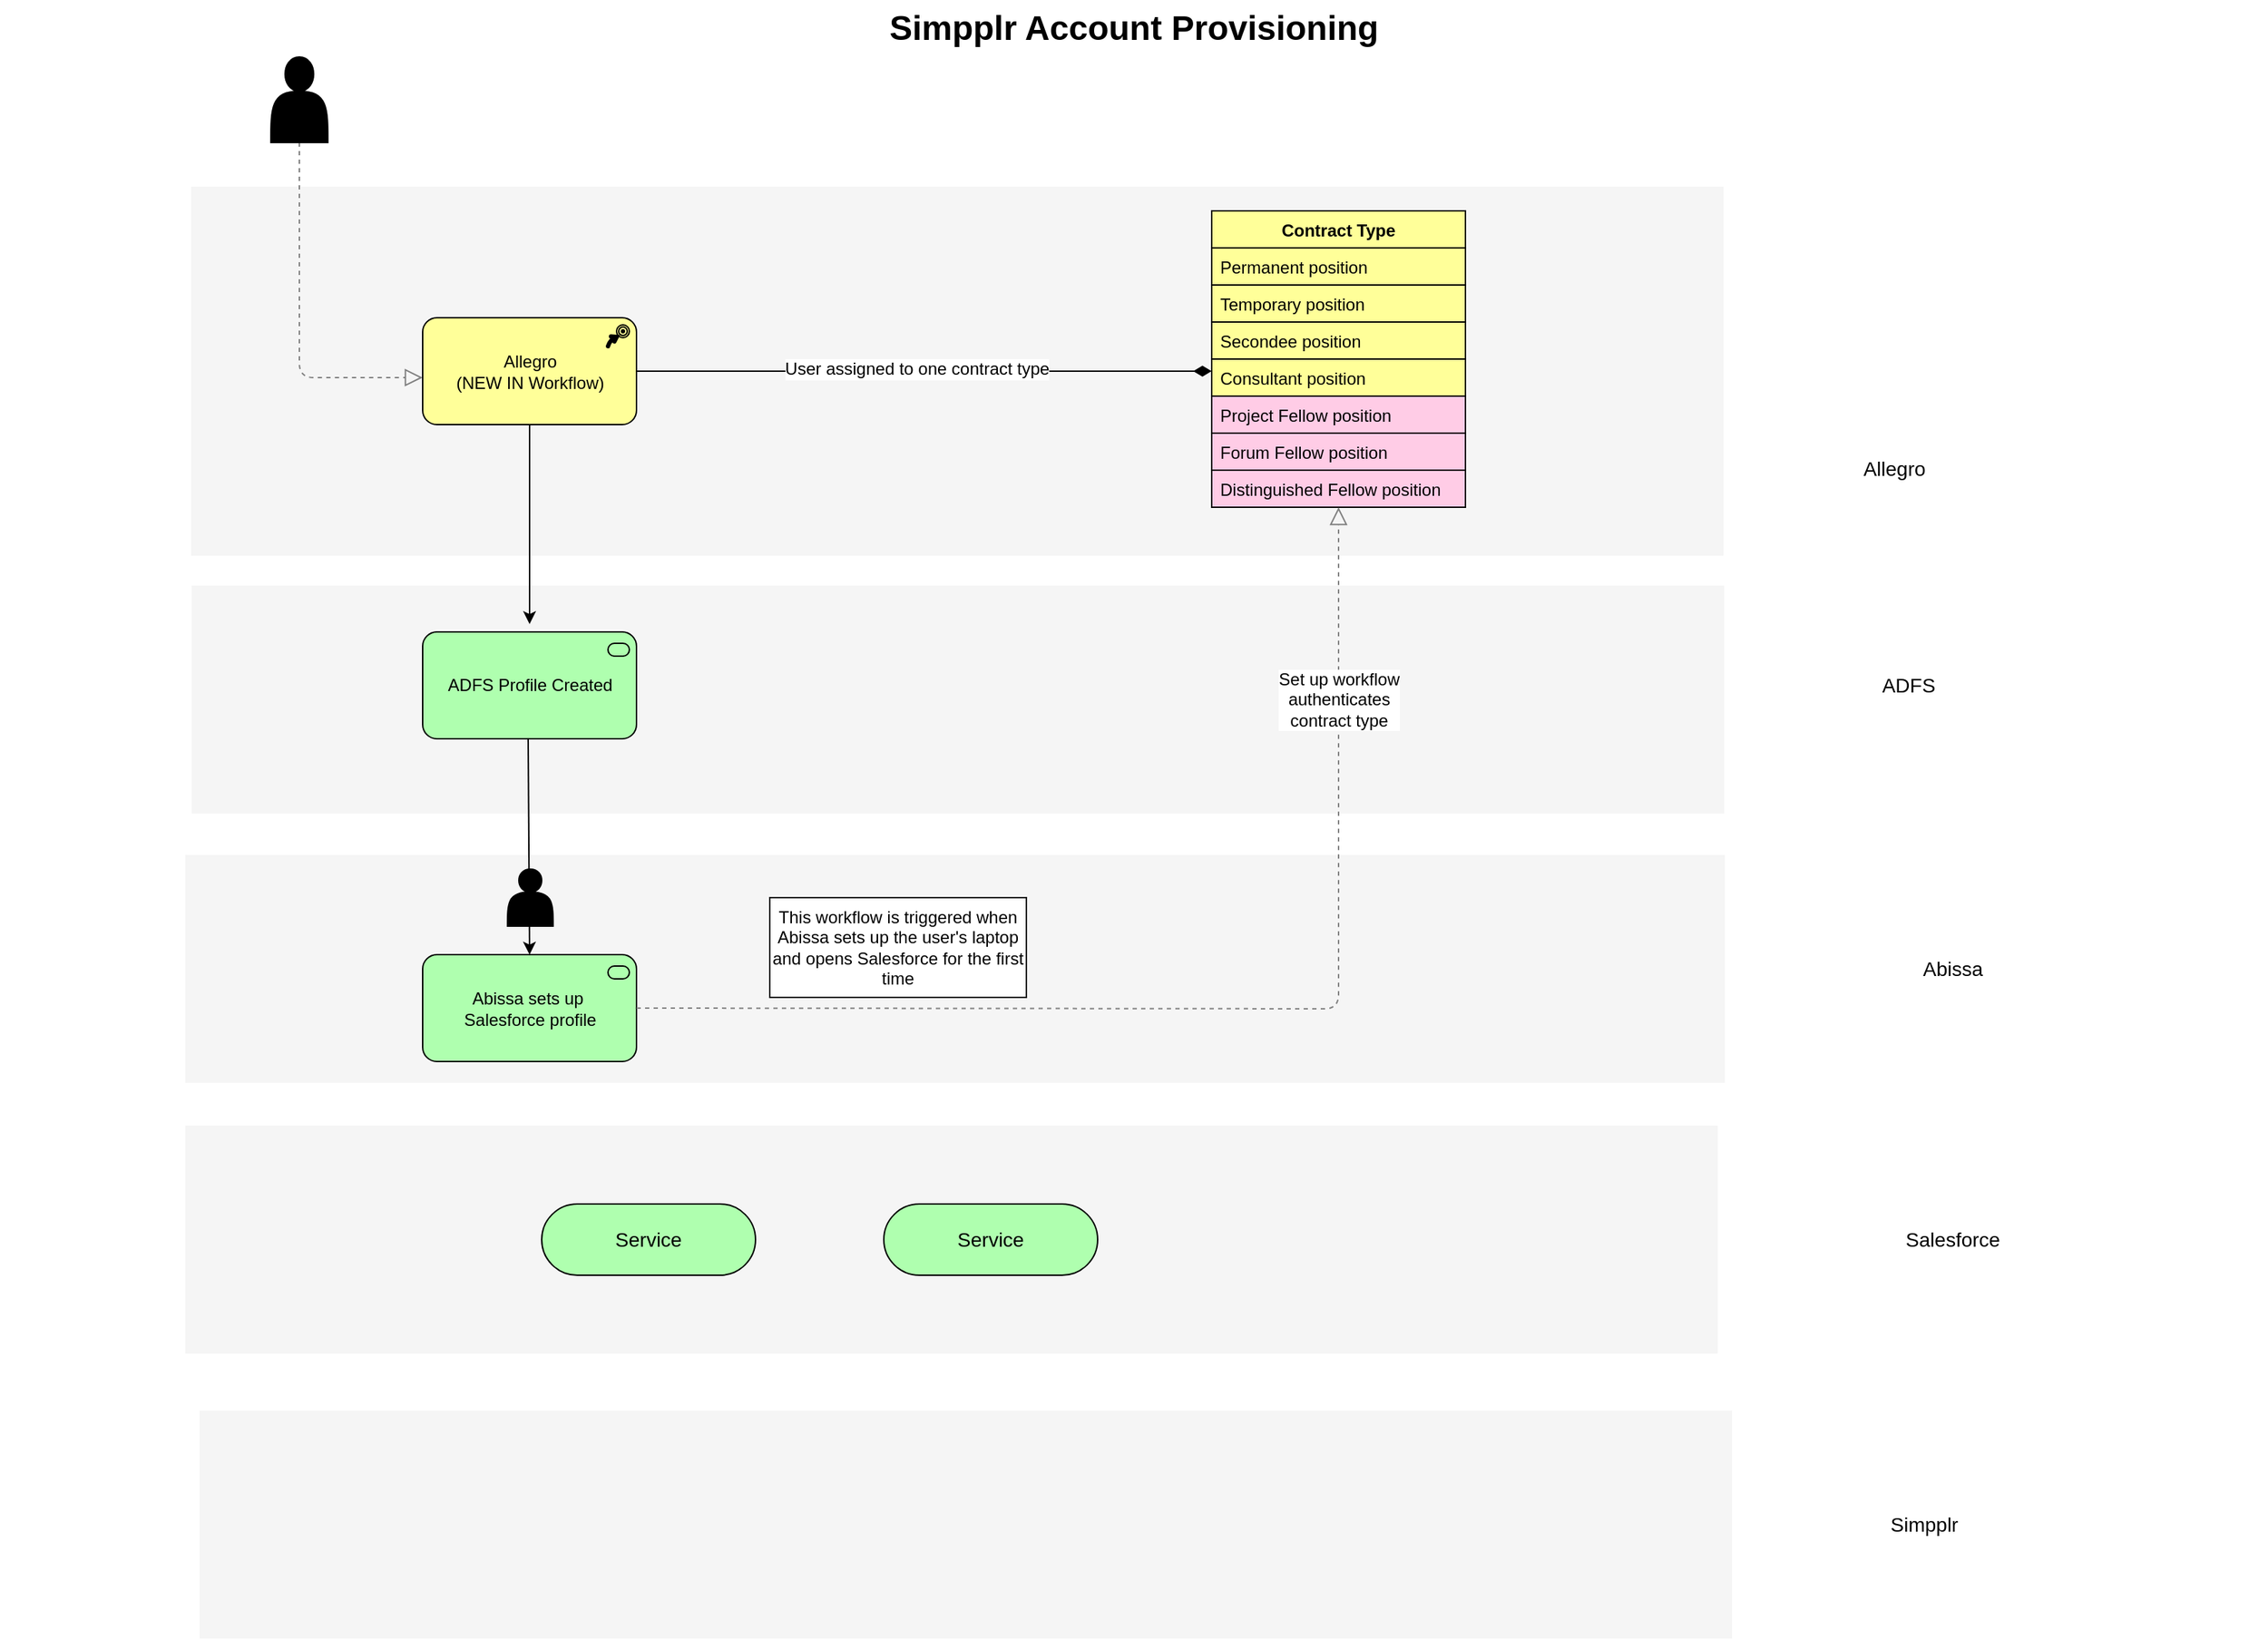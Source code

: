 <mxfile version="12.0.2" type="github" pages="1"><diagram name="Page-1" id="44bbcf24-548e-d532-59d3-359de5b44cbb"><mxGraphModel dx="3332" dy="877" grid="1" gridSize="10" guides="1" tooltips="1" connect="1" arrows="1" fold="1" page="1" pageScale="1.5" pageWidth="1169" pageHeight="826" background="none" math="0" shadow="0"><root><mxCell id="0" style=";html=1;"/><mxCell id="1" style=";html=1;" parent="0"/><mxCell id="UKAQFLcODLnGMiNsOCqj-1" value="" style="whiteSpace=wrap;html=1;strokeColor=none;strokeWidth=1;fillColor=#f5f5f5;fontSize=14;" vertex="1" parent="1"><mxGeometry x="214.5" y="451" width="1075" height="160" as="geometry"/></mxCell><mxCell id="6eae4fabf1afb631-36" value="" style="whiteSpace=wrap;html=1;strokeColor=none;strokeWidth=1;fillColor=#f5f5f5;fontSize=14;" parent="1" vertex="1"><mxGeometry x="210" y="640" width="1080" height="160" as="geometry"/></mxCell><mxCell id="6eae4fabf1afb631-35" value="" style="whiteSpace=wrap;html=1;strokeColor=none;strokeWidth=1;fillColor=#f5f5f5;fontSize=14;" parent="1" vertex="1"><mxGeometry x="210" y="830" width="1075" height="160" as="geometry"/></mxCell><mxCell id="6eae4fabf1afb631-34" value="" style="whiteSpace=wrap;html=1;strokeColor=none;strokeWidth=1;fillColor=#f5f5f5;fontSize=14;" parent="1" vertex="1"><mxGeometry x="214" y="171" width="1075" height="259" as="geometry"/></mxCell><mxCell id="6eae4fabf1afb631-5" value="Service" style="html=1;whiteSpace=wrap;fillColor=#AFFFAF;strokeColor=#000000;shape=mxgraph.archimate3.service;fontSize=14;" parent="1" vertex="1"><mxGeometry x="460" y="885" width="150" height="50" as="geometry"/></mxCell><mxCell id="6eae4fabf1afb631-6" value="Service" style="html=1;whiteSpace=wrap;fillColor=#AFFFAF;strokeColor=#000000;shape=mxgraph.archimate3.service;fontSize=14;" parent="1" vertex="1"><mxGeometry x="700" y="885" width="150" height="50" as="geometry"/></mxCell><mxCell id="6eae4fabf1afb631-29" value="Salesforce" style="text;html=1;strokeColor=none;fillColor=none;align=center;verticalAlign=middle;whiteSpace=wrap;fontSize=14;" parent="1" vertex="1"><mxGeometry x="1330" y="900" width="240" height="20" as="geometry"/></mxCell><mxCell id="6eae4fabf1afb631-30" value="ADFS" style="text;html=1;strokeColor=none;fillColor=none;align=center;verticalAlign=middle;whiteSpace=wrap;fontSize=14;" parent="1" vertex="1"><mxGeometry x="1299" y="511" width="240" height="20" as="geometry"/></mxCell><mxCell id="6eae4fabf1afb631-31" value="Allegro" style="text;html=1;strokeColor=none;fillColor=none;align=center;verticalAlign=middle;whiteSpace=wrap;fontSize=14;" parent="1" vertex="1"><mxGeometry x="1289" y="359" width="240" height="20" as="geometry"/></mxCell><mxCell id="6eae4fabf1afb631-33" style="edgeStyle=elbowEdgeStyle;rounded=1;elbow=vertical;html=1;dashed=1;startSize=10;endArrow=block;endFill=0;endSize=10;jettySize=auto;orthogonalLoop=1;strokeColor=#808080;fontSize=14;exitX=0.5;exitY=1;exitDx=0;exitDy=0;" parent="1" source="UKAQFLcODLnGMiNsOCqj-3" edge="1"><mxGeometry relative="1" as="geometry"><mxPoint x="290" y="167" as="sourcePoint"/><mxPoint x="376.5" y="305" as="targetPoint"/><Array as="points"><mxPoint x="320" y="305"/><mxPoint x="338" y="305"/></Array></mxGeometry></mxCell><mxCell id="6eae4fabf1afb631-37" value="Simpplr Account Provisioning" style="text;strokeColor=none;fillColor=none;html=1;fontSize=24;fontStyle=1;verticalAlign=middle;align=center;" parent="1" vertex="1"><mxGeometry x="80" y="40" width="1590" height="40" as="geometry"/></mxCell><mxCell id="UKAQFLcODLnGMiNsOCqj-2" value="Simpplr" style="text;html=1;strokeColor=none;fillColor=none;align=center;verticalAlign=middle;whiteSpace=wrap;fontSize=14;" vertex="1" parent="1"><mxGeometry x="1310" y="1100" width="240" height="20" as="geometry"/></mxCell><mxCell id="UKAQFLcODLnGMiNsOCqj-3" value="" style="shape=actor;whiteSpace=wrap;html=1;fillColor=#000000;" vertex="1" parent="1"><mxGeometry x="270" y="80" width="40" height="60" as="geometry"/></mxCell><mxCell id="UKAQFLcODLnGMiNsOCqj-7" value="Contract Type" style="swimlane;fontStyle=1;childLayout=stackLayout;horizontal=1;startSize=26;fillColor=#FFFF99;horizontalStack=0;resizeParent=1;resizeParentMax=0;resizeLast=0;collapsible=1;marginBottom=0;strokeColor=#000000;" vertex="1" parent="1"><mxGeometry x="930" y="188" width="178" height="208" as="geometry"/></mxCell><mxCell id="UKAQFLcODLnGMiNsOCqj-8" value="Permanent position" style="text;strokeColor=#000000;fillColor=#FFFF99;align=left;verticalAlign=top;spacingLeft=4;spacingRight=4;overflow=hidden;rotatable=0;points=[[0,0.5],[1,0.5]];portConstraint=eastwest;" vertex="1" parent="UKAQFLcODLnGMiNsOCqj-7"><mxGeometry y="26" width="178" height="26" as="geometry"/></mxCell><mxCell id="UKAQFLcODLnGMiNsOCqj-9" value="Temporary position" style="text;strokeColor=#000000;fillColor=#FFFF99;align=left;verticalAlign=top;spacingLeft=4;spacingRight=4;overflow=hidden;rotatable=0;points=[[0,0.5],[1,0.5]];portConstraint=eastwest;" vertex="1" parent="UKAQFLcODLnGMiNsOCqj-7"><mxGeometry y="52" width="178" height="26" as="geometry"/></mxCell><mxCell id="UKAQFLcODLnGMiNsOCqj-10" value="Secondee position" style="text;strokeColor=#000000;fillColor=#FFFF99;align=left;verticalAlign=top;spacingLeft=4;spacingRight=4;overflow=hidden;rotatable=0;points=[[0,0.5],[1,0.5]];portConstraint=eastwest;" vertex="1" parent="UKAQFLcODLnGMiNsOCqj-7"><mxGeometry y="78" width="178" height="26" as="geometry"/></mxCell><mxCell id="UKAQFLcODLnGMiNsOCqj-15" value="Consultant position" style="text;strokeColor=#000000;fillColor=#FFFF99;align=left;verticalAlign=top;spacingLeft=4;spacingRight=4;overflow=hidden;rotatable=0;points=[[0,0.5],[1,0.5]];portConstraint=eastwest;" vertex="1" parent="UKAQFLcODLnGMiNsOCqj-7"><mxGeometry y="104" width="178" height="26" as="geometry"/></mxCell><mxCell id="UKAQFLcODLnGMiNsOCqj-14" value="Project Fellow position" style="text;strokeColor=#000000;fillColor=#FFCCE6;align=left;verticalAlign=top;spacingLeft=4;spacingRight=4;overflow=hidden;rotatable=0;points=[[0,0.5],[1,0.5]];portConstraint=eastwest;" vertex="1" parent="UKAQFLcODLnGMiNsOCqj-7"><mxGeometry y="130" width="178" height="26" as="geometry"/></mxCell><mxCell id="UKAQFLcODLnGMiNsOCqj-19" value="Forum Fellow position" style="text;strokeColor=#000000;fillColor=#FFCCE6;align=left;verticalAlign=top;spacingLeft=4;spacingRight=4;overflow=hidden;rotatable=0;points=[[0,0.5],[1,0.5]];portConstraint=eastwest;" vertex="1" parent="UKAQFLcODLnGMiNsOCqj-7"><mxGeometry y="156" width="178" height="26" as="geometry"/></mxCell><mxCell id="UKAQFLcODLnGMiNsOCqj-18" value="Distinguished Fellow position" style="text;strokeColor=#000000;fillColor=#FFCCE6;align=left;verticalAlign=top;spacingLeft=4;spacingRight=4;overflow=hidden;rotatable=0;points=[[0,0.5],[1,0.5]];portConstraint=eastwest;" vertex="1" parent="UKAQFLcODLnGMiNsOCqj-7"><mxGeometry y="182" width="178" height="26" as="geometry"/></mxCell><UserObject label="Allegro&lt;br&gt;(NEW IN Workflow)" link="https://weforum.jira.com/wiki/spaces/ITIS/pages/1164705906/SAD+-+Autoinout" id="UKAQFLcODLnGMiNsOCqj-16"><mxCell style="html=1;outlineConnect=0;whiteSpace=wrap;fillColor=#Ffff99;strokeColor=#000000;shape=mxgraph.archimate3.application;appType=course;archiType=rounded;" vertex="1" parent="1"><mxGeometry x="376.5" y="263" width="150" height="75" as="geometry"/></mxCell></UserObject><mxCell id="UKAQFLcODLnGMiNsOCqj-20" value="" style="html=1;endArrow=diamondThin;endFill=1;edgeStyle=elbowEdgeStyle;elbow=vertical;endSize=10;" edge="1" parent="1" target="UKAQFLcODLnGMiNsOCqj-15"><mxGeometry width="160" relative="1" as="geometry"><mxPoint x="526.5" y="300.5" as="sourcePoint"/><mxPoint x="686.5" y="300.5" as="targetPoint"/></mxGeometry></mxCell><mxCell id="UKAQFLcODLnGMiNsOCqj-33" value="User assigned to one contract type" style="text;html=1;resizable=0;points=[];align=center;verticalAlign=middle;labelBackgroundColor=#ffffff;" vertex="1" connectable="0" parent="UKAQFLcODLnGMiNsOCqj-20"><mxGeometry x="-0.025" y="2" relative="1" as="geometry"><mxPoint as="offset"/></mxGeometry></mxCell><mxCell id="UKAQFLcODLnGMiNsOCqj-21" value="ADFS Profile Created" style="html=1;outlineConnect=0;whiteSpace=wrap;fillColor=#AFFFAF;strokeColor=#000000;shape=mxgraph.archimate3.application;appType=serv;archiType=rounded" vertex="1" parent="1"><mxGeometry x="376.5" y="483.5" width="150" height="75" as="geometry"/></mxCell><mxCell id="UKAQFLcODLnGMiNsOCqj-23" value="" style="endArrow=classic;html=1;" edge="1" parent="1"><mxGeometry width="50" height="50" relative="1" as="geometry"><mxPoint x="451.5" y="338" as="sourcePoint"/><mxPoint x="451.5" y="478" as="targetPoint"/></mxGeometry></mxCell><mxCell id="UKAQFLcODLnGMiNsOCqj-25" value="" style="whiteSpace=wrap;html=1;strokeColor=none;strokeWidth=1;fillColor=#f5f5f5;fontSize=14;" vertex="1" parent="1"><mxGeometry x="220" y="1030" width="1075" height="160" as="geometry"/></mxCell><mxCell id="UKAQFLcODLnGMiNsOCqj-26" value="Abissa" style="text;html=1;strokeColor=none;fillColor=none;align=center;verticalAlign=middle;whiteSpace=wrap;fontSize=14;" vertex="1" parent="1"><mxGeometry x="1330" y="710" width="240" height="20" as="geometry"/></mxCell><mxCell id="UKAQFLcODLnGMiNsOCqj-27" value="Abissa sets up&amp;nbsp;&lt;br&gt;Salesforce profile" style="html=1;outlineConnect=0;whiteSpace=wrap;fillColor=#AFFFAF;strokeColor=#000000;shape=mxgraph.archimate3.application;appType=serv;archiType=rounded" vertex="1" parent="1"><mxGeometry x="376.5" y="710" width="150" height="75" as="geometry"/></mxCell><mxCell id="UKAQFLcODLnGMiNsOCqj-28" value="" style="shape=actor;whiteSpace=wrap;html=1;fillColor=#000000;" vertex="1" parent="1"><mxGeometry x="436" y="650" width="32" height="40" as="geometry"/></mxCell><mxCell id="UKAQFLcODLnGMiNsOCqj-29" value="" style="endArrow=classic;html=1;entryX=0.5;entryY=0;entryDx=0;entryDy=0;entryPerimeter=0;" edge="1" parent="1" target="UKAQFLcODLnGMiNsOCqj-27"><mxGeometry width="50" height="50" relative="1" as="geometry"><mxPoint x="450.5" y="558.5" as="sourcePoint"/><mxPoint x="450.5" y="698.5" as="targetPoint"/></mxGeometry></mxCell><mxCell id="UKAQFLcODLnGMiNsOCqj-31" style="edgeStyle=elbowEdgeStyle;rounded=1;elbow=vertical;html=1;dashed=1;startSize=10;endArrow=block;endFill=0;endSize=10;jettySize=auto;orthogonalLoop=1;strokeColor=#808080;fontSize=14;exitX=1;exitY=0.5;exitDx=0;exitDy=0;exitPerimeter=0;" edge="1" parent="1" source="UKAQFLcODLnGMiNsOCqj-27" target="UKAQFLcODLnGMiNsOCqj-18"><mxGeometry relative="1" as="geometry"><mxPoint x="714.5" y="647.5" as="sourcePoint"/><mxPoint x="801" y="812.5" as="targetPoint"/><Array as="points"><mxPoint x="770" y="748"/><mxPoint x="762.5" y="812.5"/></Array></mxGeometry></mxCell><mxCell id="UKAQFLcODLnGMiNsOCqj-34" value="Set up workflow &lt;br&gt;authenticates &lt;br&gt;contract type" style="text;html=1;resizable=0;points=[];align=center;verticalAlign=middle;labelBackgroundColor=#ffffff;" vertex="1" connectable="0" parent="UKAQFLcODLnGMiNsOCqj-31"><mxGeometry x="0.751" y="1" relative="1" as="geometry"><mxPoint x="1" y="30" as="offset"/></mxGeometry></mxCell><mxCell id="UKAQFLcODLnGMiNsOCqj-35" value="This workflow is triggered when Abissa sets up the user's laptop and opens Salesforce for the first time" style="shape=note;whiteSpace=wrap;html=1;backgroundOutline=1;darkOpacity=0.05;strokeColor=#000000;fillColor=#FFFFFF;size=0;" vertex="1" parent="1"><mxGeometry x="620" y="670" width="180" height="70" as="geometry"/></mxCell></root></mxGraphModel></diagram></mxfile>